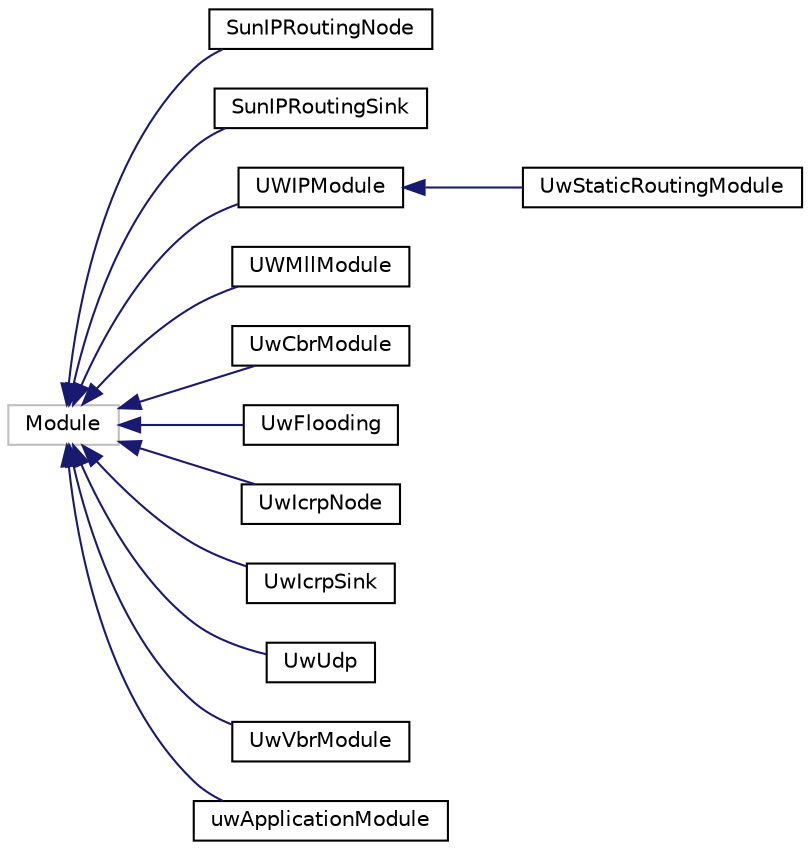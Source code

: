 digraph "Graphical Class Hierarchy"
{
 // LATEX_PDF_SIZE
  edge [fontname="Helvetica",fontsize="10",labelfontname="Helvetica",labelfontsize="10"];
  node [fontname="Helvetica",fontsize="10",shape=record];
  rankdir="LR";
  Node60 [label="Module",height=0.2,width=0.4,color="grey75", fillcolor="white", style="filled",tooltip=" "];
  Node60 -> Node0 [dir="back",color="midnightblue",fontsize="10",style="solid",fontname="Helvetica"];
  Node0 [label="SunIPRoutingNode",height=0.2,width=0.4,color="black", fillcolor="white", style="filled",URL="$classSunIPRoutingNode.html",tooltip="SunIPRoutingNode class is used to represent the routing layer of a node."];
  Node60 -> Node62 [dir="back",color="midnightblue",fontsize="10",style="solid",fontname="Helvetica"];
  Node62 [label="SunIPRoutingSink",height=0.2,width=0.4,color="black", fillcolor="white", style="filled",URL="$classSunIPRoutingSink.html",tooltip="SunIPRoutingSink class is used to represent the routing layer of a sink."];
  Node60 -> Node63 [dir="back",color="midnightblue",fontsize="10",style="solid",fontname="Helvetica"];
  Node63 [label="UWIPModule",height=0.2,width=0.4,color="black", fillcolor="white", style="filled",URL="$classUWIPModule.html",tooltip="UWIPModule class is used to define the Internet Protocol (IP) layer of a node."];
  Node63 -> Node64 [dir="back",color="midnightblue",fontsize="10",style="solid",fontname="Helvetica"];
  Node64 [label="UwStaticRoutingModule",height=0.2,width=0.4,color="black", fillcolor="white", style="filled",URL="$classUwStaticRoutingModule.html",tooltip="UwStaticRoutingModule class implements basic routing functionalities."];
  Node60 -> Node65 [dir="back",color="midnightblue",fontsize="10",style="solid",fontname="Helvetica"];
  Node65 [label="UWMllModule",height=0.2,width=0.4,color="black", fillcolor="white", style="filled",URL="$classUWMllModule.html",tooltip="Module for ARP-resolve."];
  Node60 -> Node66 [dir="back",color="midnightblue",fontsize="10",style="solid",fontname="Helvetica"];
  Node66 [label="UwCbrModule",height=0.2,width=0.4,color="black", fillcolor="white", style="filled",URL="$classUwCbrModule.html",tooltip="UwCbrModule class is used to manage UWCBR packets and to collect statistics about them."];
  Node60 -> Node67 [dir="back",color="midnightblue",fontsize="10",style="solid",fontname="Helvetica"];
  Node67 [label="UwFlooding",height=0.2,width=0.4,color="black", fillcolor="white", style="filled",URL="$classUwFlooding.html",tooltip="UwFlooding class is used to represent the routing layer of a node."];
  Node60 -> Node68 [dir="back",color="midnightblue",fontsize="10",style="solid",fontname="Helvetica"];
  Node68 [label="UwIcrpNode",height=0.2,width=0.4,color="black", fillcolor="white", style="filled",URL="$classUwIcrpNode.html",tooltip="UwIcrpNode class is used to represent the routing layer of a node."];
  Node60 -> Node69 [dir="back",color="midnightblue",fontsize="10",style="solid",fontname="Helvetica"];
  Node69 [label="UwIcrpSink",height=0.2,width=0.4,color="black", fillcolor="white", style="filled",URL="$classUwIcrpSink.html",tooltip="UwIcrpSink class is used to represent the routing layer of a node."];
  Node60 -> Node70 [dir="back",color="midnightblue",fontsize="10",style="solid",fontname="Helvetica"];
  Node70 [label="UwUdp",height=0.2,width=0.4,color="black", fillcolor="white", style="filled",URL="$classUwUdp.html",tooltip="UwUdp class is used to manage UWUDP packets, and flows to and from upper modules."];
  Node60 -> Node71 [dir="back",color="midnightblue",fontsize="10",style="solid",fontname="Helvetica"];
  Node71 [label="UwVbrModule",height=0.2,width=0.4,color="black", fillcolor="white", style="filled",URL="$classUwVbrModule.html",tooltip="UwVbrModule class is used to manage UWVBR packets, and to collect statistics about them."];
  Node60 -> Node72 [dir="back",color="midnightblue",fontsize="10",style="solid",fontname="Helvetica"];
  Node72 [label="uwApplicationModule",height=0.2,width=0.4,color="black", fillcolor="white", style="filled",URL="$classuwApplicationModule.html",tooltip=" "];
}
